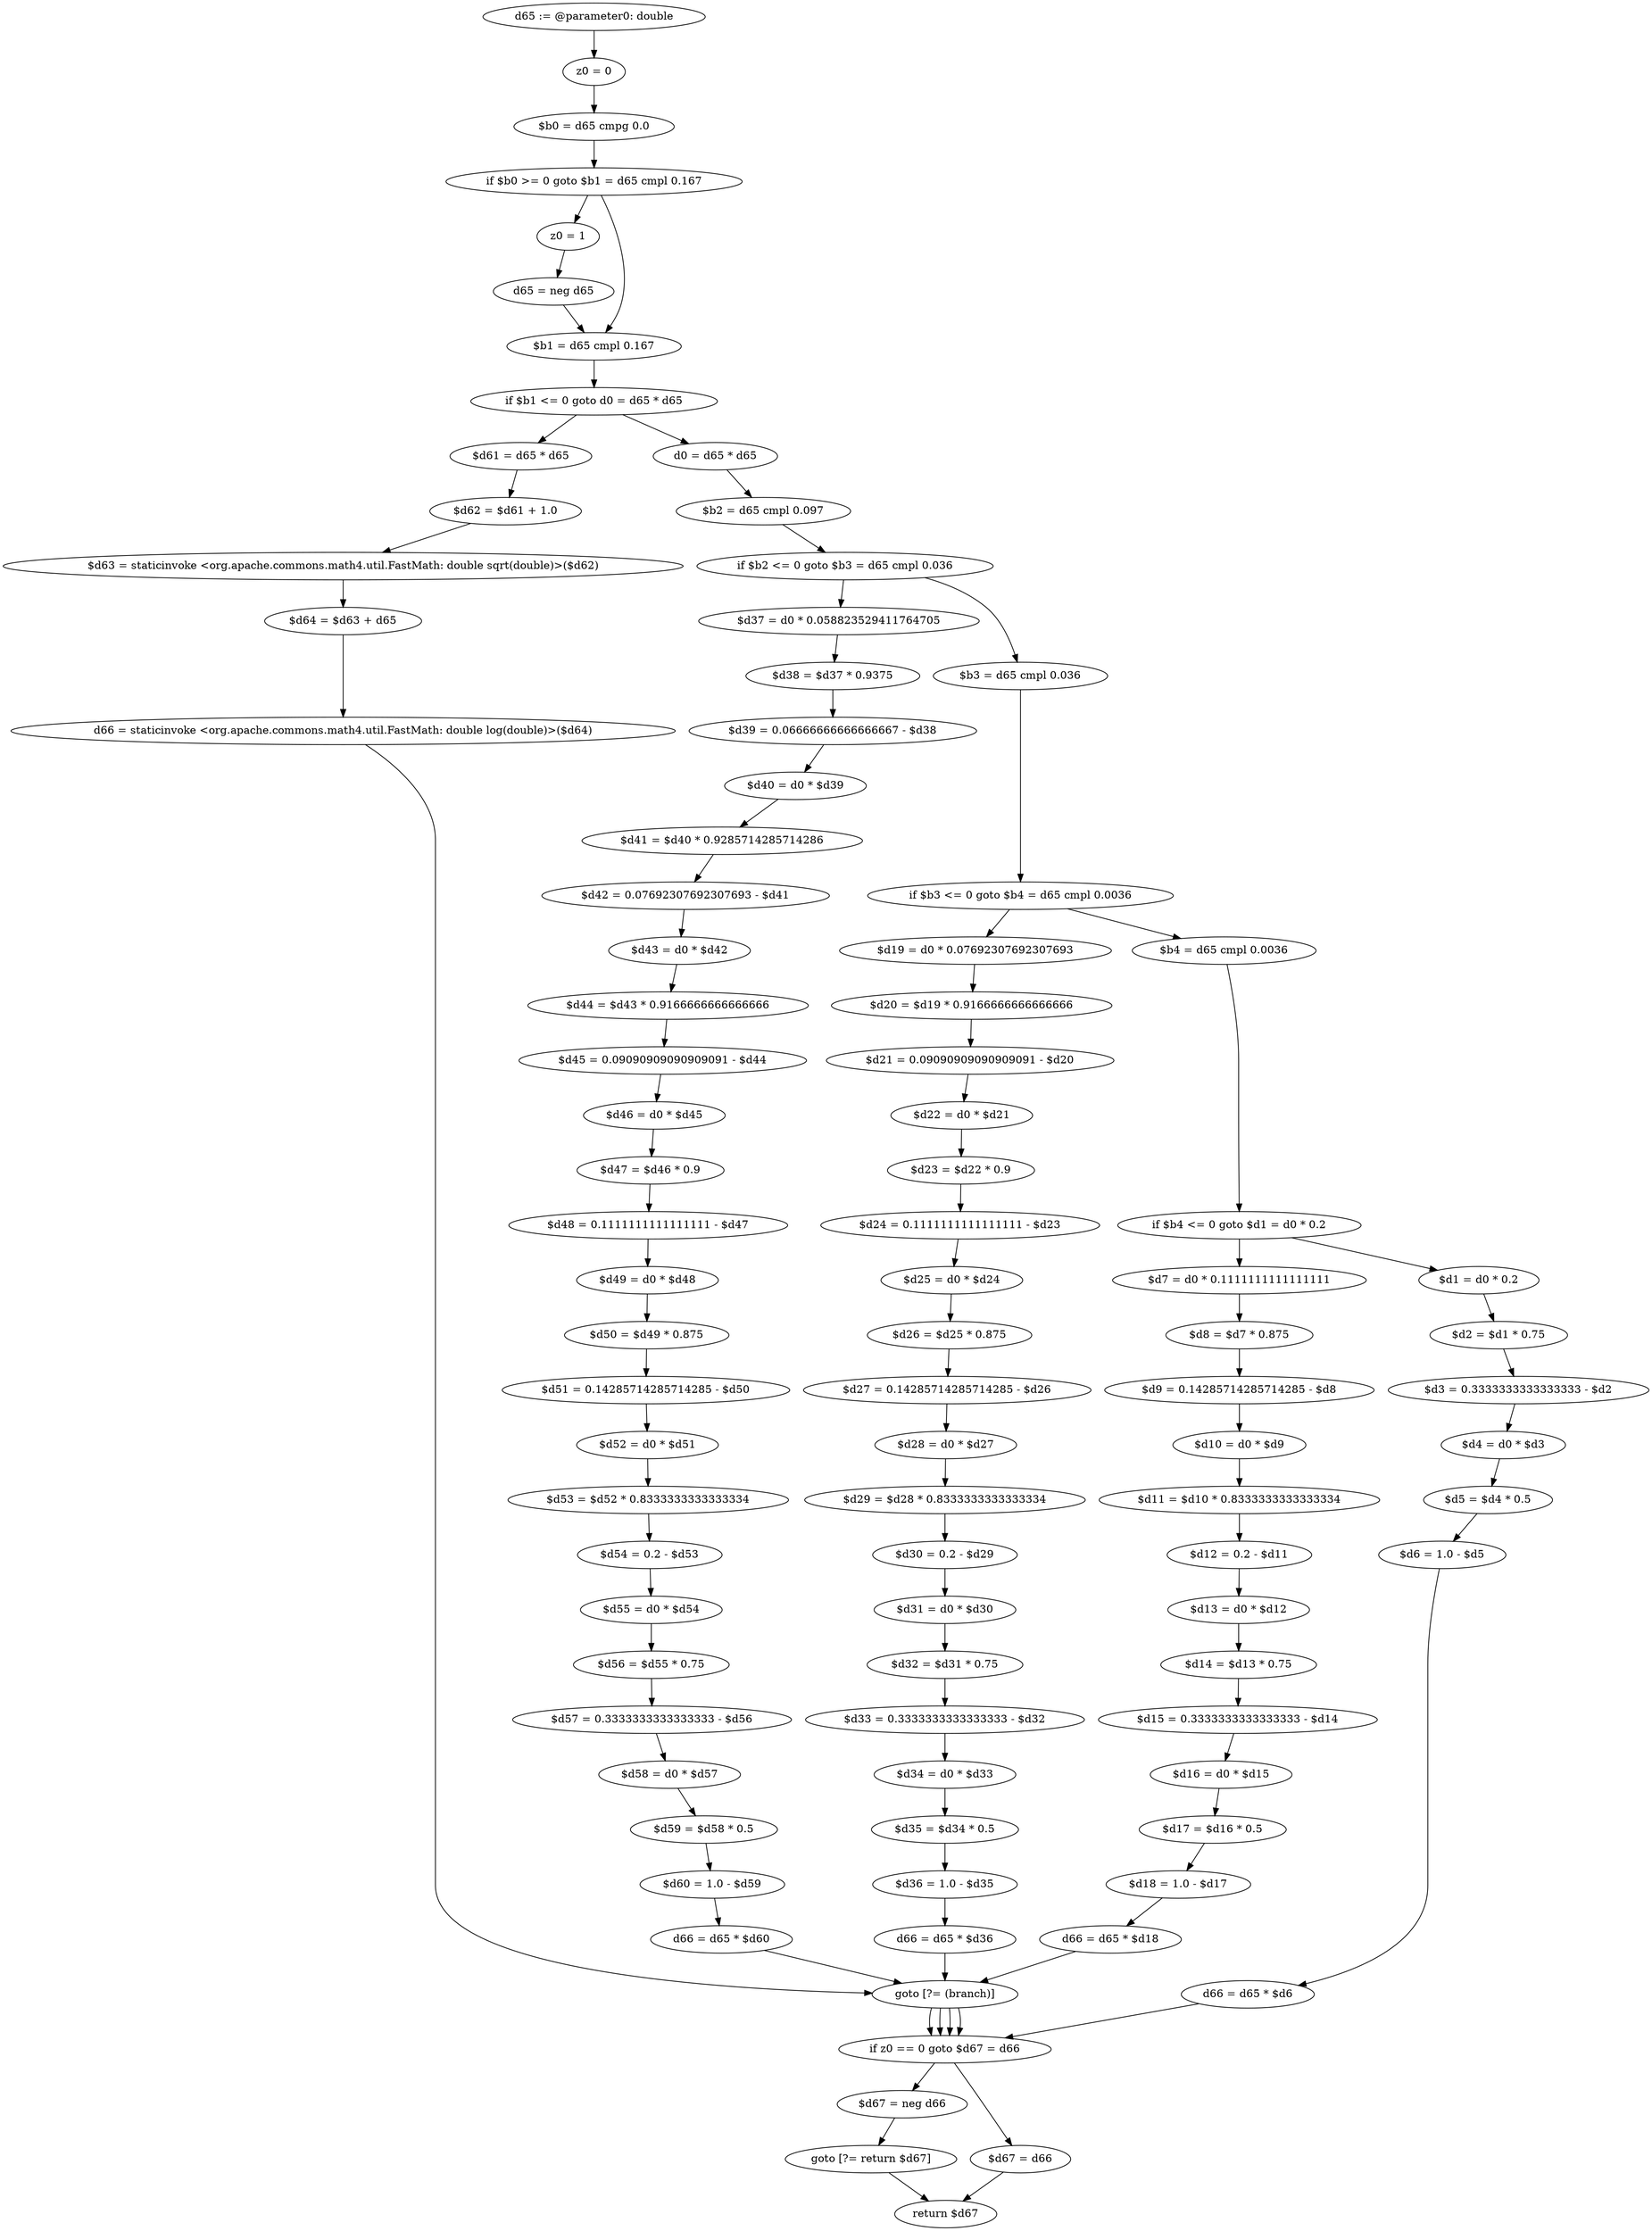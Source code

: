 digraph "unitGraph" {
    "d65 := @parameter0: double"
    "z0 = 0"
    "$b0 = d65 cmpg 0.0"
    "if $b0 >= 0 goto $b1 = d65 cmpl 0.167"
    "z0 = 1"
    "d65 = neg d65"
    "$b1 = d65 cmpl 0.167"
    "if $b1 <= 0 goto d0 = d65 * d65"
    "$d61 = d65 * d65"
    "$d62 = $d61 + 1.0"
    "$d63 = staticinvoke <org.apache.commons.math4.util.FastMath: double sqrt(double)>($d62)"
    "$d64 = $d63 + d65"
    "d66 = staticinvoke <org.apache.commons.math4.util.FastMath: double log(double)>($d64)"
    "goto [?= (branch)]"
    "d0 = d65 * d65"
    "$b2 = d65 cmpl 0.097"
    "if $b2 <= 0 goto $b3 = d65 cmpl 0.036"
    "$d37 = d0 * 0.058823529411764705"
    "$d38 = $d37 * 0.9375"
    "$d39 = 0.06666666666666667 - $d38"
    "$d40 = d0 * $d39"
    "$d41 = $d40 * 0.9285714285714286"
    "$d42 = 0.07692307692307693 - $d41"
    "$d43 = d0 * $d42"
    "$d44 = $d43 * 0.9166666666666666"
    "$d45 = 0.09090909090909091 - $d44"
    "$d46 = d0 * $d45"
    "$d47 = $d46 * 0.9"
    "$d48 = 0.1111111111111111 - $d47"
    "$d49 = d0 * $d48"
    "$d50 = $d49 * 0.875"
    "$d51 = 0.14285714285714285 - $d50"
    "$d52 = d0 * $d51"
    "$d53 = $d52 * 0.8333333333333334"
    "$d54 = 0.2 - $d53"
    "$d55 = d0 * $d54"
    "$d56 = $d55 * 0.75"
    "$d57 = 0.3333333333333333 - $d56"
    "$d58 = d0 * $d57"
    "$d59 = $d58 * 0.5"
    "$d60 = 1.0 - $d59"
    "d66 = d65 * $d60"
    "$b3 = d65 cmpl 0.036"
    "if $b3 <= 0 goto $b4 = d65 cmpl 0.0036"
    "$d19 = d0 * 0.07692307692307693"
    "$d20 = $d19 * 0.9166666666666666"
    "$d21 = 0.09090909090909091 - $d20"
    "$d22 = d0 * $d21"
    "$d23 = $d22 * 0.9"
    "$d24 = 0.1111111111111111 - $d23"
    "$d25 = d0 * $d24"
    "$d26 = $d25 * 0.875"
    "$d27 = 0.14285714285714285 - $d26"
    "$d28 = d0 * $d27"
    "$d29 = $d28 * 0.8333333333333334"
    "$d30 = 0.2 - $d29"
    "$d31 = d0 * $d30"
    "$d32 = $d31 * 0.75"
    "$d33 = 0.3333333333333333 - $d32"
    "$d34 = d0 * $d33"
    "$d35 = $d34 * 0.5"
    "$d36 = 1.0 - $d35"
    "d66 = d65 * $d36"
    "$b4 = d65 cmpl 0.0036"
    "if $b4 <= 0 goto $d1 = d0 * 0.2"
    "$d7 = d0 * 0.1111111111111111"
    "$d8 = $d7 * 0.875"
    "$d9 = 0.14285714285714285 - $d8"
    "$d10 = d0 * $d9"
    "$d11 = $d10 * 0.8333333333333334"
    "$d12 = 0.2 - $d11"
    "$d13 = d0 * $d12"
    "$d14 = $d13 * 0.75"
    "$d15 = 0.3333333333333333 - $d14"
    "$d16 = d0 * $d15"
    "$d17 = $d16 * 0.5"
    "$d18 = 1.0 - $d17"
    "d66 = d65 * $d18"
    "$d1 = d0 * 0.2"
    "$d2 = $d1 * 0.75"
    "$d3 = 0.3333333333333333 - $d2"
    "$d4 = d0 * $d3"
    "$d5 = $d4 * 0.5"
    "$d6 = 1.0 - $d5"
    "d66 = d65 * $d6"
    "if z0 == 0 goto $d67 = d66"
    "$d67 = neg d66"
    "goto [?= return $d67]"
    "$d67 = d66"
    "return $d67"
    "d65 := @parameter0: double"->"z0 = 0";
    "z0 = 0"->"$b0 = d65 cmpg 0.0";
    "$b0 = d65 cmpg 0.0"->"if $b0 >= 0 goto $b1 = d65 cmpl 0.167";
    "if $b0 >= 0 goto $b1 = d65 cmpl 0.167"->"z0 = 1";
    "if $b0 >= 0 goto $b1 = d65 cmpl 0.167"->"$b1 = d65 cmpl 0.167";
    "z0 = 1"->"d65 = neg d65";
    "d65 = neg d65"->"$b1 = d65 cmpl 0.167";
    "$b1 = d65 cmpl 0.167"->"if $b1 <= 0 goto d0 = d65 * d65";
    "if $b1 <= 0 goto d0 = d65 * d65"->"$d61 = d65 * d65";
    "if $b1 <= 0 goto d0 = d65 * d65"->"d0 = d65 * d65";
    "$d61 = d65 * d65"->"$d62 = $d61 + 1.0";
    "$d62 = $d61 + 1.0"->"$d63 = staticinvoke <org.apache.commons.math4.util.FastMath: double sqrt(double)>($d62)";
    "$d63 = staticinvoke <org.apache.commons.math4.util.FastMath: double sqrt(double)>($d62)"->"$d64 = $d63 + d65";
    "$d64 = $d63 + d65"->"d66 = staticinvoke <org.apache.commons.math4.util.FastMath: double log(double)>($d64)";
    "d66 = staticinvoke <org.apache.commons.math4.util.FastMath: double log(double)>($d64)"->"goto [?= (branch)]";
    "goto [?= (branch)]"->"if z0 == 0 goto $d67 = d66";
    "d0 = d65 * d65"->"$b2 = d65 cmpl 0.097";
    "$b2 = d65 cmpl 0.097"->"if $b2 <= 0 goto $b3 = d65 cmpl 0.036";
    "if $b2 <= 0 goto $b3 = d65 cmpl 0.036"->"$d37 = d0 * 0.058823529411764705";
    "if $b2 <= 0 goto $b3 = d65 cmpl 0.036"->"$b3 = d65 cmpl 0.036";
    "$d37 = d0 * 0.058823529411764705"->"$d38 = $d37 * 0.9375";
    "$d38 = $d37 * 0.9375"->"$d39 = 0.06666666666666667 - $d38";
    "$d39 = 0.06666666666666667 - $d38"->"$d40 = d0 * $d39";
    "$d40 = d0 * $d39"->"$d41 = $d40 * 0.9285714285714286";
    "$d41 = $d40 * 0.9285714285714286"->"$d42 = 0.07692307692307693 - $d41";
    "$d42 = 0.07692307692307693 - $d41"->"$d43 = d0 * $d42";
    "$d43 = d0 * $d42"->"$d44 = $d43 * 0.9166666666666666";
    "$d44 = $d43 * 0.9166666666666666"->"$d45 = 0.09090909090909091 - $d44";
    "$d45 = 0.09090909090909091 - $d44"->"$d46 = d0 * $d45";
    "$d46 = d0 * $d45"->"$d47 = $d46 * 0.9";
    "$d47 = $d46 * 0.9"->"$d48 = 0.1111111111111111 - $d47";
    "$d48 = 0.1111111111111111 - $d47"->"$d49 = d0 * $d48";
    "$d49 = d0 * $d48"->"$d50 = $d49 * 0.875";
    "$d50 = $d49 * 0.875"->"$d51 = 0.14285714285714285 - $d50";
    "$d51 = 0.14285714285714285 - $d50"->"$d52 = d0 * $d51";
    "$d52 = d0 * $d51"->"$d53 = $d52 * 0.8333333333333334";
    "$d53 = $d52 * 0.8333333333333334"->"$d54 = 0.2 - $d53";
    "$d54 = 0.2 - $d53"->"$d55 = d0 * $d54";
    "$d55 = d0 * $d54"->"$d56 = $d55 * 0.75";
    "$d56 = $d55 * 0.75"->"$d57 = 0.3333333333333333 - $d56";
    "$d57 = 0.3333333333333333 - $d56"->"$d58 = d0 * $d57";
    "$d58 = d0 * $d57"->"$d59 = $d58 * 0.5";
    "$d59 = $d58 * 0.5"->"$d60 = 1.0 - $d59";
    "$d60 = 1.0 - $d59"->"d66 = d65 * $d60";
    "d66 = d65 * $d60"->"goto [?= (branch)]";
    "goto [?= (branch)]"->"if z0 == 0 goto $d67 = d66";
    "$b3 = d65 cmpl 0.036"->"if $b3 <= 0 goto $b4 = d65 cmpl 0.0036";
    "if $b3 <= 0 goto $b4 = d65 cmpl 0.0036"->"$d19 = d0 * 0.07692307692307693";
    "if $b3 <= 0 goto $b4 = d65 cmpl 0.0036"->"$b4 = d65 cmpl 0.0036";
    "$d19 = d0 * 0.07692307692307693"->"$d20 = $d19 * 0.9166666666666666";
    "$d20 = $d19 * 0.9166666666666666"->"$d21 = 0.09090909090909091 - $d20";
    "$d21 = 0.09090909090909091 - $d20"->"$d22 = d0 * $d21";
    "$d22 = d0 * $d21"->"$d23 = $d22 * 0.9";
    "$d23 = $d22 * 0.9"->"$d24 = 0.1111111111111111 - $d23";
    "$d24 = 0.1111111111111111 - $d23"->"$d25 = d0 * $d24";
    "$d25 = d0 * $d24"->"$d26 = $d25 * 0.875";
    "$d26 = $d25 * 0.875"->"$d27 = 0.14285714285714285 - $d26";
    "$d27 = 0.14285714285714285 - $d26"->"$d28 = d0 * $d27";
    "$d28 = d0 * $d27"->"$d29 = $d28 * 0.8333333333333334";
    "$d29 = $d28 * 0.8333333333333334"->"$d30 = 0.2 - $d29";
    "$d30 = 0.2 - $d29"->"$d31 = d0 * $d30";
    "$d31 = d0 * $d30"->"$d32 = $d31 * 0.75";
    "$d32 = $d31 * 0.75"->"$d33 = 0.3333333333333333 - $d32";
    "$d33 = 0.3333333333333333 - $d32"->"$d34 = d0 * $d33";
    "$d34 = d0 * $d33"->"$d35 = $d34 * 0.5";
    "$d35 = $d34 * 0.5"->"$d36 = 1.0 - $d35";
    "$d36 = 1.0 - $d35"->"d66 = d65 * $d36";
    "d66 = d65 * $d36"->"goto [?= (branch)]";
    "goto [?= (branch)]"->"if z0 == 0 goto $d67 = d66";
    "$b4 = d65 cmpl 0.0036"->"if $b4 <= 0 goto $d1 = d0 * 0.2";
    "if $b4 <= 0 goto $d1 = d0 * 0.2"->"$d7 = d0 * 0.1111111111111111";
    "if $b4 <= 0 goto $d1 = d0 * 0.2"->"$d1 = d0 * 0.2";
    "$d7 = d0 * 0.1111111111111111"->"$d8 = $d7 * 0.875";
    "$d8 = $d7 * 0.875"->"$d9 = 0.14285714285714285 - $d8";
    "$d9 = 0.14285714285714285 - $d8"->"$d10 = d0 * $d9";
    "$d10 = d0 * $d9"->"$d11 = $d10 * 0.8333333333333334";
    "$d11 = $d10 * 0.8333333333333334"->"$d12 = 0.2 - $d11";
    "$d12 = 0.2 - $d11"->"$d13 = d0 * $d12";
    "$d13 = d0 * $d12"->"$d14 = $d13 * 0.75";
    "$d14 = $d13 * 0.75"->"$d15 = 0.3333333333333333 - $d14";
    "$d15 = 0.3333333333333333 - $d14"->"$d16 = d0 * $d15";
    "$d16 = d0 * $d15"->"$d17 = $d16 * 0.5";
    "$d17 = $d16 * 0.5"->"$d18 = 1.0 - $d17";
    "$d18 = 1.0 - $d17"->"d66 = d65 * $d18";
    "d66 = d65 * $d18"->"goto [?= (branch)]";
    "goto [?= (branch)]"->"if z0 == 0 goto $d67 = d66";
    "$d1 = d0 * 0.2"->"$d2 = $d1 * 0.75";
    "$d2 = $d1 * 0.75"->"$d3 = 0.3333333333333333 - $d2";
    "$d3 = 0.3333333333333333 - $d2"->"$d4 = d0 * $d3";
    "$d4 = d0 * $d3"->"$d5 = $d4 * 0.5";
    "$d5 = $d4 * 0.5"->"$d6 = 1.0 - $d5";
    "$d6 = 1.0 - $d5"->"d66 = d65 * $d6";
    "d66 = d65 * $d6"->"if z0 == 0 goto $d67 = d66";
    "if z0 == 0 goto $d67 = d66"->"$d67 = neg d66";
    "if z0 == 0 goto $d67 = d66"->"$d67 = d66";
    "$d67 = neg d66"->"goto [?= return $d67]";
    "goto [?= return $d67]"->"return $d67";
    "$d67 = d66"->"return $d67";
}
